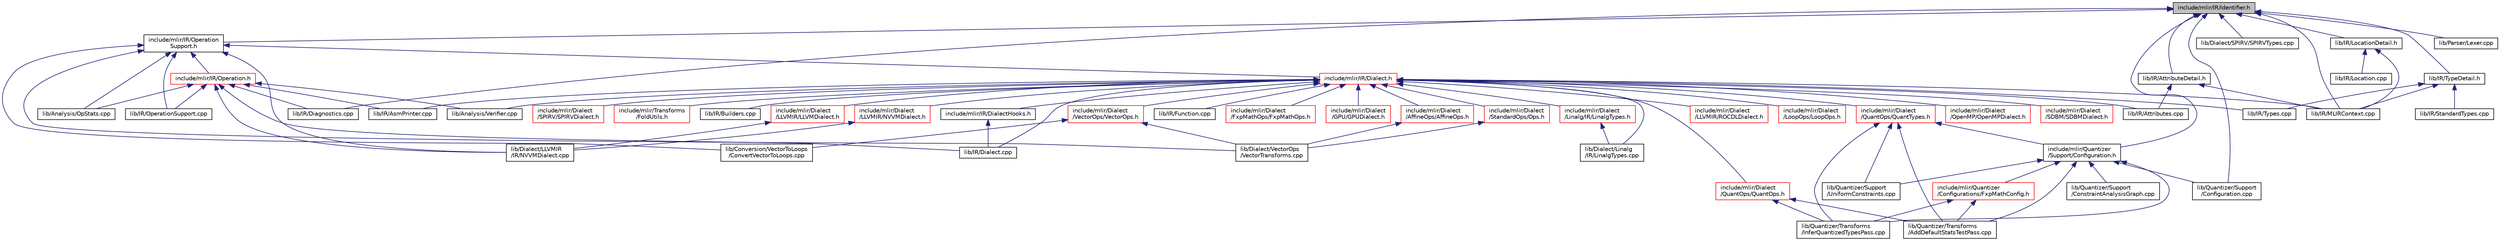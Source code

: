 digraph "include/mlir/IR/Identifier.h"
{
  bgcolor="transparent";
  edge [fontname="Helvetica",fontsize="10",labelfontname="Helvetica",labelfontsize="10"];
  node [fontname="Helvetica",fontsize="10",shape=record];
  Node6 [label="include/mlir/IR/Identifier.h",height=0.2,width=0.4,color="black", fillcolor="grey75", style="filled", fontcolor="black"];
  Node6 -> Node7 [dir="back",color="midnightblue",fontsize="10",style="solid",fontname="Helvetica"];
  Node7 [label="include/mlir/IR/Operation\lSupport.h",height=0.2,width=0.4,color="black",URL="$OperationSupport_8h.html"];
  Node7 -> Node8 [dir="back",color="midnightblue",fontsize="10",style="solid",fontname="Helvetica"];
  Node8 [label="include/mlir/IR/Dialect.h",height=0.2,width=0.4,color="red",URL="$IR_2Dialect_8h.html"];
  Node8 -> Node9 [dir="back",color="midnightblue",fontsize="10",style="solid",fontname="Helvetica"];
  Node9 [label="include/mlir/Dialect\l/AffineOps/AffineOps.h",height=0.2,width=0.4,color="red",URL="$AffineOps_8h.html"];
  Node9 -> Node43 [dir="back",color="midnightblue",fontsize="10",style="solid",fontname="Helvetica"];
  Node43 [label="lib/Dialect/VectorOps\l/VectorTransforms.cpp",height=0.2,width=0.4,color="black",URL="$VectorTransforms_8cpp.html"];
  Node8 -> Node56 [dir="back",color="midnightblue",fontsize="10",style="solid",fontname="Helvetica"];
  Node56 [label="include/mlir/Dialect\l/FxpMathOps/FxpMathOps.h",height=0.2,width=0.4,color="red",URL="$FxpMathOps_8h.html"];
  Node8 -> Node61 [dir="back",color="midnightblue",fontsize="10",style="solid",fontname="Helvetica"];
  Node61 [label="include/mlir/Dialect\l/GPU/GPUDialect.h",height=0.2,width=0.4,color="red",URL="$GPUDialect_8h.html"];
  Node8 -> Node76 [dir="back",color="midnightblue",fontsize="10",style="solid",fontname="Helvetica"];
  Node76 [label="include/mlir/Dialect\l/Linalg/IR/LinalgTypes.h",height=0.2,width=0.4,color="red",URL="$LinalgTypes_8h.html"];
  Node76 -> Node83 [dir="back",color="midnightblue",fontsize="10",style="solid",fontname="Helvetica"];
  Node83 [label="lib/Dialect/Linalg\l/IR/LinalgTypes.cpp",height=0.2,width=0.4,color="black",URL="$LinalgTypes_8cpp.html"];
  Node8 -> Node85 [dir="back",color="midnightblue",fontsize="10",style="solid",fontname="Helvetica"];
  Node85 [label="include/mlir/Dialect\l/LLVMIR/LLVMDialect.h",height=0.2,width=0.4,color="red",URL="$LLVMDialect_8h.html"];
  Node85 -> Node92 [dir="back",color="midnightblue",fontsize="10",style="solid",fontname="Helvetica"];
  Node92 [label="lib/Dialect/LLVMIR\l/IR/NVVMDialect.cpp",height=0.2,width=0.4,color="black",URL="$NVVMDialect_8cpp.html"];
  Node8 -> Node96 [dir="back",color="midnightblue",fontsize="10",style="solid",fontname="Helvetica"];
  Node96 [label="include/mlir/Dialect\l/LLVMIR/NVVMDialect.h",height=0.2,width=0.4,color="red",URL="$NVVMDialect_8h.html"];
  Node96 -> Node92 [dir="back",color="midnightblue",fontsize="10",style="solid",fontname="Helvetica"];
  Node8 -> Node97 [dir="back",color="midnightblue",fontsize="10",style="solid",fontname="Helvetica"];
  Node97 [label="include/mlir/Dialect\l/LLVMIR/ROCDLDialect.h",height=0.2,width=0.4,color="red",URL="$ROCDLDialect_8h.html"];
  Node8 -> Node98 [dir="back",color="midnightblue",fontsize="10",style="solid",fontname="Helvetica"];
  Node98 [label="include/mlir/Dialect\l/LoopOps/LoopOps.h",height=0.2,width=0.4,color="red",URL="$LoopOps_8h.html"];
  Node8 -> Node103 [dir="back",color="midnightblue",fontsize="10",style="solid",fontname="Helvetica"];
  Node103 [label="include/mlir/Dialect\l/OpenMP/OpenMPDialect.h",height=0.2,width=0.4,color="red",URL="$OpenMPDialect_8h.html"];
  Node8 -> Node105 [dir="back",color="midnightblue",fontsize="10",style="solid",fontname="Helvetica"];
  Node105 [label="include/mlir/Dialect\l/QuantOps/QuantOps.h",height=0.2,width=0.4,color="red",URL="$QuantOps_8h.html"];
  Node105 -> Node112 [dir="back",color="midnightblue",fontsize="10",style="solid",fontname="Helvetica"];
  Node112 [label="lib/Quantizer/Transforms\l/AddDefaultStatsTestPass.cpp",height=0.2,width=0.4,color="black",URL="$AddDefaultStatsTestPass_8cpp.html"];
  Node105 -> Node113 [dir="back",color="midnightblue",fontsize="10",style="solid",fontname="Helvetica"];
  Node113 [label="lib/Quantizer/Transforms\l/InferQuantizedTypesPass.cpp",height=0.2,width=0.4,color="black",URL="$InferQuantizedTypesPass_8cpp.html"];
  Node8 -> Node115 [dir="back",color="midnightblue",fontsize="10",style="solid",fontname="Helvetica"];
  Node115 [label="include/mlir/Dialect\l/QuantOps/QuantTypes.h",height=0.2,width=0.4,color="red",URL="$QuantTypes_8h.html"];
  Node115 -> Node121 [dir="back",color="midnightblue",fontsize="10",style="solid",fontname="Helvetica"];
  Node121 [label="include/mlir/Quantizer\l/Support/Configuration.h",height=0.2,width=0.4,color="black",URL="$Configuration_8h.html"];
  Node121 -> Node122 [dir="back",color="midnightblue",fontsize="10",style="solid",fontname="Helvetica"];
  Node122 [label="include/mlir/Quantizer\l/Configurations/FxpMathConfig.h",height=0.2,width=0.4,color="red",URL="$FxpMathConfig_8h.html"];
  Node122 -> Node112 [dir="back",color="midnightblue",fontsize="10",style="solid",fontname="Helvetica"];
  Node122 -> Node113 [dir="back",color="midnightblue",fontsize="10",style="solid",fontname="Helvetica"];
  Node121 -> Node123 [dir="back",color="midnightblue",fontsize="10",style="solid",fontname="Helvetica"];
  Node123 [label="lib/Quantizer/Support\l/Configuration.cpp",height=0.2,width=0.4,color="black",URL="$Configuration_8cpp.html"];
  Node121 -> Node124 [dir="back",color="midnightblue",fontsize="10",style="solid",fontname="Helvetica"];
  Node124 [label="lib/Quantizer/Support\l/ConstraintAnalysisGraph.cpp",height=0.2,width=0.4,color="black",URL="$ConstraintAnalysisGraph_8cpp.html"];
  Node121 -> Node125 [dir="back",color="midnightblue",fontsize="10",style="solid",fontname="Helvetica"];
  Node125 [label="lib/Quantizer/Support\l/UniformConstraints.cpp",height=0.2,width=0.4,color="black",URL="$UniformConstraints_8cpp.html"];
  Node121 -> Node112 [dir="back",color="midnightblue",fontsize="10",style="solid",fontname="Helvetica"];
  Node121 -> Node113 [dir="back",color="midnightblue",fontsize="10",style="solid",fontname="Helvetica"];
  Node115 -> Node125 [dir="back",color="midnightblue",fontsize="10",style="solid",fontname="Helvetica"];
  Node115 -> Node112 [dir="back",color="midnightblue",fontsize="10",style="solid",fontname="Helvetica"];
  Node115 -> Node113 [dir="back",color="midnightblue",fontsize="10",style="solid",fontname="Helvetica"];
  Node8 -> Node131 [dir="back",color="midnightblue",fontsize="10",style="solid",fontname="Helvetica"];
  Node131 [label="include/mlir/Dialect\l/SDBM/SDBMDialect.h",height=0.2,width=0.4,color="red",URL="$SDBMDialect_8h.html"];
  Node8 -> Node134 [dir="back",color="midnightblue",fontsize="10",style="solid",fontname="Helvetica"];
  Node134 [label="include/mlir/Dialect\l/SPIRV/SPIRVDialect.h",height=0.2,width=0.4,color="red",URL="$SPIRVDialect_8h.html"];
  Node8 -> Node145 [dir="back",color="midnightblue",fontsize="10",style="solid",fontname="Helvetica"];
  Node145 [label="include/mlir/Dialect\l/StandardOps/Ops.h",height=0.2,width=0.4,color="red",URL="$Ops_8h.html"];
  Node145 -> Node43 [dir="back",color="midnightblue",fontsize="10",style="solid",fontname="Helvetica"];
  Node8 -> Node156 [dir="back",color="midnightblue",fontsize="10",style="solid",fontname="Helvetica"];
  Node156 [label="include/mlir/Dialect\l/VectorOps/VectorOps.h",height=0.2,width=0.4,color="red",URL="$VectorOps_8h.html"];
  Node156 -> Node18 [dir="back",color="midnightblue",fontsize="10",style="solid",fontname="Helvetica"];
  Node18 [label="lib/Conversion/VectorToLoops\l/ConvertVectorToLoops.cpp",height=0.2,width=0.4,color="black",URL="$ConvertVectorToLoops_8cpp.html"];
  Node156 -> Node43 [dir="back",color="midnightblue",fontsize="10",style="solid",fontname="Helvetica"];
  Node8 -> Node158 [dir="back",color="midnightblue",fontsize="10",style="solid",fontname="Helvetica"];
  Node158 [label="include/mlir/IR/DialectHooks.h",height=0.2,width=0.4,color="black",URL="$DialectHooks_8h.html"];
  Node158 -> Node159 [dir="back",color="midnightblue",fontsize="10",style="solid",fontname="Helvetica"];
  Node159 [label="lib/IR/Dialect.cpp",height=0.2,width=0.4,color="black",URL="$IR_2Dialect_8cpp.html"];
  Node8 -> Node160 [dir="back",color="midnightblue",fontsize="10",style="solid",fontname="Helvetica"];
  Node160 [label="include/mlir/Transforms\l/FoldUtils.h",height=0.2,width=0.4,color="red",URL="$FoldUtils_8h.html"];
  Node8 -> Node161 [dir="back",color="midnightblue",fontsize="10",style="solid",fontname="Helvetica"];
  Node161 [label="lib/Analysis/Verifier.cpp",height=0.2,width=0.4,color="black",URL="$Verifier_8cpp.html"];
  Node8 -> Node83 [dir="back",color="midnightblue",fontsize="10",style="solid",fontname="Helvetica"];
  Node8 -> Node162 [dir="back",color="midnightblue",fontsize="10",style="solid",fontname="Helvetica"];
  Node162 [label="lib/IR/AsmPrinter.cpp",height=0.2,width=0.4,color="black",URL="$AsmPrinter_8cpp.html"];
  Node8 -> Node163 [dir="back",color="midnightblue",fontsize="10",style="solid",fontname="Helvetica"];
  Node163 [label="lib/IR/Attributes.cpp",height=0.2,width=0.4,color="black",URL="$Attributes_8cpp.html"];
  Node8 -> Node164 [dir="back",color="midnightblue",fontsize="10",style="solid",fontname="Helvetica"];
  Node164 [label="lib/IR/Builders.cpp",height=0.2,width=0.4,color="black",URL="$IR_2Builders_8cpp.html"];
  Node8 -> Node159 [dir="back",color="midnightblue",fontsize="10",style="solid",fontname="Helvetica"];
  Node8 -> Node165 [dir="back",color="midnightblue",fontsize="10",style="solid",fontname="Helvetica"];
  Node165 [label="lib/IR/Function.cpp",height=0.2,width=0.4,color="black",URL="$Function_8cpp.html"];
  Node8 -> Node166 [dir="back",color="midnightblue",fontsize="10",style="solid",fontname="Helvetica"];
  Node166 [label="lib/IR/MLIRContext.cpp",height=0.2,width=0.4,color="black",URL="$MLIRContext_8cpp.html"];
  Node8 -> Node168 [dir="back",color="midnightblue",fontsize="10",style="solid",fontname="Helvetica"];
  Node168 [label="lib/IR/Types.cpp",height=0.2,width=0.4,color="black",URL="$Types_8cpp.html"];
  Node7 -> Node171 [dir="back",color="midnightblue",fontsize="10",style="solid",fontname="Helvetica"];
  Node171 [label="include/mlir/IR/Operation.h",height=0.2,width=0.4,color="red",URL="$Operation_8h.html"];
  Node171 -> Node187 [dir="back",color="midnightblue",fontsize="10",style="solid",fontname="Helvetica"];
  Node187 [label="lib/Analysis/OpStats.cpp",height=0.2,width=0.4,color="black",URL="$OpStats_8cpp.html"];
  Node171 -> Node161 [dir="back",color="midnightblue",fontsize="10",style="solid",fontname="Helvetica"];
  Node171 -> Node92 [dir="back",color="midnightblue",fontsize="10",style="solid",fontname="Helvetica"];
  Node171 -> Node162 [dir="back",color="midnightblue",fontsize="10",style="solid",fontname="Helvetica"];
  Node171 -> Node244 [dir="back",color="midnightblue",fontsize="10",style="solid",fontname="Helvetica"];
  Node244 [label="lib/IR/Diagnostics.cpp",height=0.2,width=0.4,color="black",URL="$Diagnostics_8cpp.html"];
  Node171 -> Node159 [dir="back",color="midnightblue",fontsize="10",style="solid",fontname="Helvetica"];
  Node171 -> Node245 [dir="back",color="midnightblue",fontsize="10",style="solid",fontname="Helvetica"];
  Node245 [label="lib/IR/OperationSupport.cpp",height=0.2,width=0.4,color="black",URL="$OperationSupport_8cpp.html"];
  Node7 -> Node187 [dir="back",color="midnightblue",fontsize="10",style="solid",fontname="Helvetica"];
  Node7 -> Node18 [dir="back",color="midnightblue",fontsize="10",style="solid",fontname="Helvetica"];
  Node7 -> Node92 [dir="back",color="midnightblue",fontsize="10",style="solid",fontname="Helvetica"];
  Node7 -> Node43 [dir="back",color="midnightblue",fontsize="10",style="solid",fontname="Helvetica"];
  Node7 -> Node245 [dir="back",color="midnightblue",fontsize="10",style="solid",fontname="Helvetica"];
  Node6 -> Node121 [dir="back",color="midnightblue",fontsize="10",style="solid",fontname="Helvetica"];
  Node6 -> Node250 [dir="back",color="midnightblue",fontsize="10",style="solid",fontname="Helvetica"];
  Node250 [label="lib/Dialect/SPIRV/SPIRVTypes.cpp",height=0.2,width=0.4,color="black",URL="$SPIRVTypes_8cpp.html"];
  Node6 -> Node251 [dir="back",color="midnightblue",fontsize="10",style="solid",fontname="Helvetica"];
  Node251 [label="lib/IR/AttributeDetail.h",height=0.2,width=0.4,color="black",URL="$AttributeDetail_8h.html"];
  Node251 -> Node163 [dir="back",color="midnightblue",fontsize="10",style="solid",fontname="Helvetica"];
  Node251 -> Node166 [dir="back",color="midnightblue",fontsize="10",style="solid",fontname="Helvetica"];
  Node6 -> Node244 [dir="back",color="midnightblue",fontsize="10",style="solid",fontname="Helvetica"];
  Node6 -> Node252 [dir="back",color="midnightblue",fontsize="10",style="solid",fontname="Helvetica"];
  Node252 [label="lib/IR/LocationDetail.h",height=0.2,width=0.4,color="black",URL="$LocationDetail_8h.html"];
  Node252 -> Node253 [dir="back",color="midnightblue",fontsize="10",style="solid",fontname="Helvetica"];
  Node253 [label="lib/IR/Location.cpp",height=0.2,width=0.4,color="black",URL="$Location_8cpp.html"];
  Node252 -> Node166 [dir="back",color="midnightblue",fontsize="10",style="solid",fontname="Helvetica"];
  Node6 -> Node254 [dir="back",color="midnightblue",fontsize="10",style="solid",fontname="Helvetica"];
  Node254 [label="lib/IR/TypeDetail.h",height=0.2,width=0.4,color="black",URL="$IR_2TypeDetail_8h.html"];
  Node254 -> Node166 [dir="back",color="midnightblue",fontsize="10",style="solid",fontname="Helvetica"];
  Node254 -> Node255 [dir="back",color="midnightblue",fontsize="10",style="solid",fontname="Helvetica"];
  Node255 [label="lib/IR/StandardTypes.cpp",height=0.2,width=0.4,color="black",URL="$StandardTypes_8cpp.html"];
  Node254 -> Node168 [dir="back",color="midnightblue",fontsize="10",style="solid",fontname="Helvetica"];
  Node6 -> Node166 [dir="back",color="midnightblue",fontsize="10",style="solid",fontname="Helvetica"];
  Node6 -> Node256 [dir="back",color="midnightblue",fontsize="10",style="solid",fontname="Helvetica"];
  Node256 [label="lib/Parser/Lexer.cpp",height=0.2,width=0.4,color="black",URL="$Lexer_8cpp.html"];
  Node6 -> Node123 [dir="back",color="midnightblue",fontsize="10",style="solid",fontname="Helvetica"];
}
